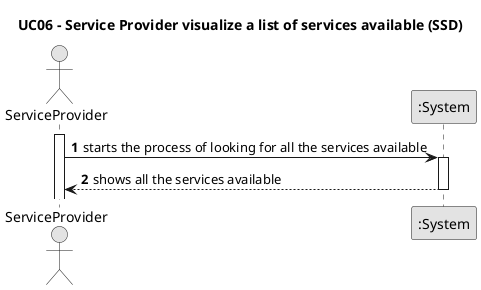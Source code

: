 @startuml

skinparam monochrome true
skinparam packageStyle rectangle
skinparam shadowing false

title UC06 - Service Provider visualize a list of services available (SSD)

autonumber

actor ServiceProvider
participant ":System" as System

activate ServiceProvider
    ServiceProvider -> System : starts the process of looking for all the services available
    activate System
        System --> ServiceProvider : shows all the services available
    deactivate System
@enduml